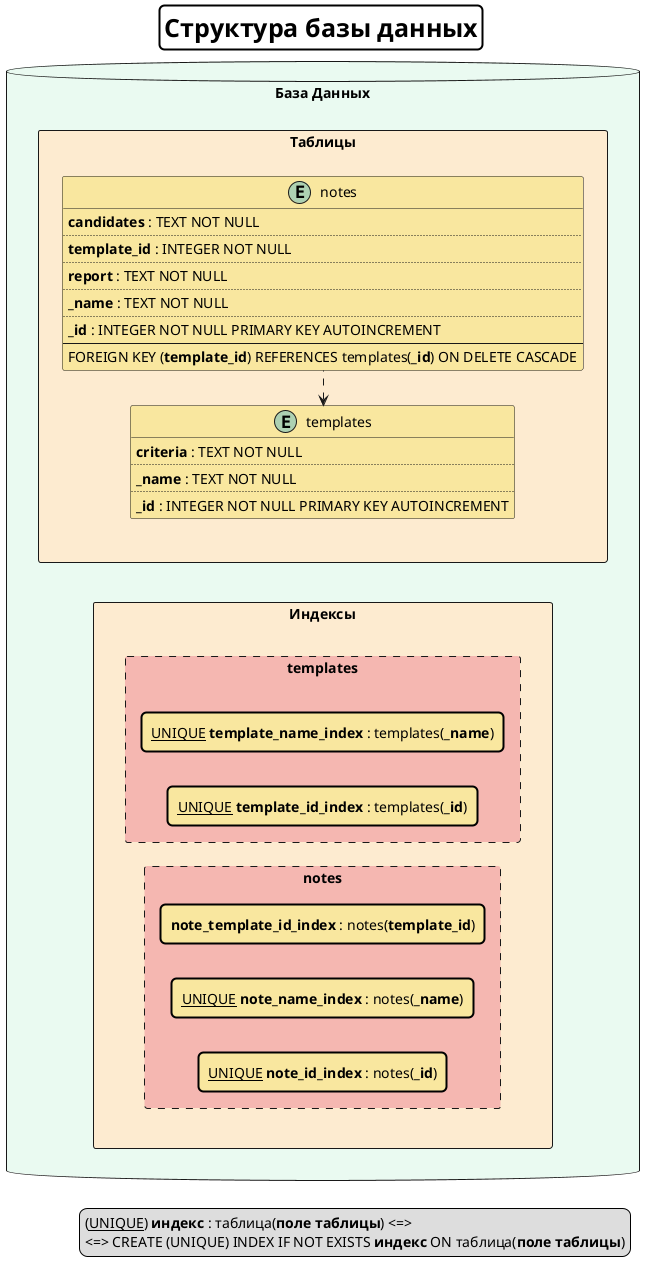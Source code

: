 @startuml

left to right direction
allowmixing

left to right direction
skinparam linetype ortho
skinparam titleBorderRoundCorner 10
skinparam titleBorderThickness 2
skinparam titleBorderColor black
skinparam titleFontSize 25

skinparam PackageBackgroundColor #EAFAF1
skinparam RectangleBackgroundColor #FDEBD0
skinparam ClassBackgroundColor #F9E79F

title Структура базы данных

legend right
    (<u>UNIQUE</u>) <b>индекс</b> : таблица(<b>поле таблицы</b>) <=>
    <=> CREATE (UNIQUE) INDEX IF NOT EXISTS <b>индекс</b> ON таблица(<b>поле таблицы</b>)
end legend
database "База Данных" {
    rectangle Таблицы as tables {
        entity templates {
            <b>criteria</b> : TEXT NOT NULL
            ..
            <b>_name</b> : TEXT NOT NULL
            ..
            <b>_id</b> : INTEGER NOT NULL PRIMARY KEY AUTOINCREMENT
        }

        entity notes {
            	<b>candidates</b> : TEXT NOT NULL
            	..
            	<b>template_id</b> : INTEGER NOT NULL
            	..
            	<b>report</b> : TEXT NOT NULL
            	..
            	<b>_name</b> : TEXT NOT NULL
            	..
            	<b>_id</b> : INTEGER NOT NULL PRIMARY KEY AUTOINCREMENT
            	--
            	FOREIGN KEY (<b>template_id</b>) REFERENCES templates(<b>_id</b>) ON DELETE CASCADE
        }
    }

    rectangle Индексы as indeces {
        rectangle templates as i_templates #F5B7B1;line.dashed {
            rectangle "<u>UNIQUE</u> <b>template_id_index</b> : templates(<b>_id</b>)" as template_id_index #F9E79F
            rectangle "<u>UNIQUE</u> <b>template_name_index</b> : templates(<b>_name</b>)" as template_name_index #F9E79F
        }

        rectangle notes as i_notes #F5B7B1;line.dashed {
            rectangle "<u>UNIQUE</u> <b>note_id_index</b> : notes(<b>_id</b>)" as note_id_index #F9E79F
            rectangle "<u>UNIQUE</u> <b>note_name_index</b> : notes(<b>_name</b>)" as note_name_index #F9E79F
            rectangle "<b>note_template_id_index</b> : notes(<b>template_id</b>)" as note_template_id_index #F9E79F
        }
    }
}

notes .l.> templates
indeces -[hidden]r- tables
template_id_index -[hidden]r- template_name_index
template_name_index -[hidden]r- template_name_index
note_id_index -[hidden]r- note_name_index
note_name_index -[hidden]r- note_template_id_index

@enduml